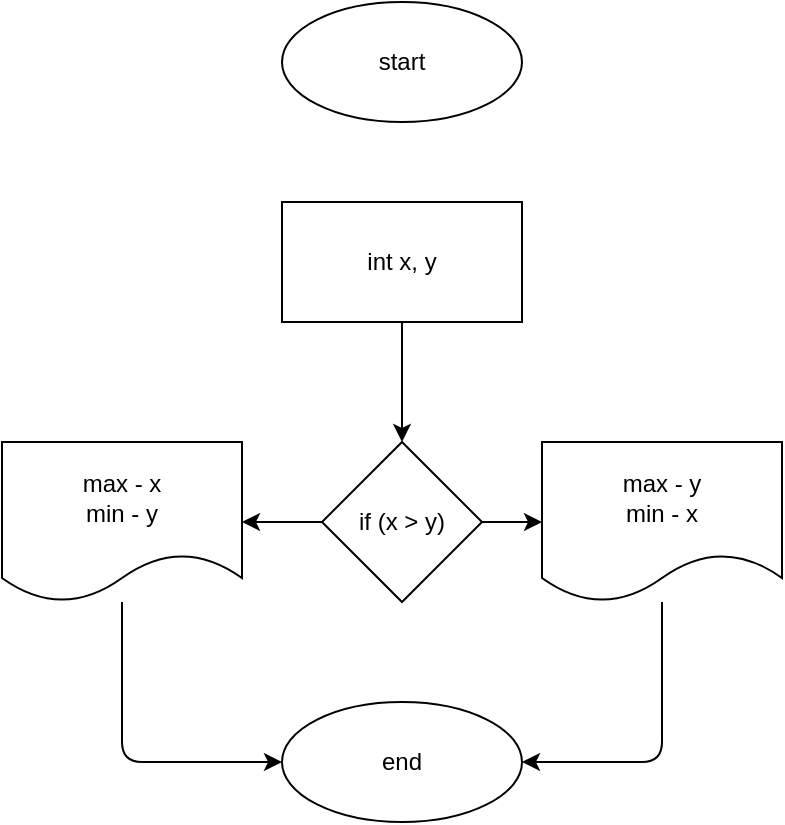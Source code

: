 <mxfile>
    <diagram id="Xlagct4x0g4bME68RO_c" name="Page-1">
        <mxGraphModel dx="1037" dy="306" grid="1" gridSize="10" guides="1" tooltips="1" connect="1" arrows="1" fold="1" page="1" pageScale="1" pageWidth="827" pageHeight="1169" math="0" shadow="0">
            <root>
                <mxCell id="0"/>
                <mxCell id="1" parent="0"/>
                <mxCell id="2" value="start" style="ellipse;whiteSpace=wrap;html=1;" vertex="1" parent="1">
                    <mxGeometry x="260" y="30" width="120" height="60" as="geometry"/>
                </mxCell>
                <mxCell id="5" style="edgeStyle=none;html=1;entryX=0.5;entryY=0;entryDx=0;entryDy=0;" edge="1" parent="1" source="3" target="4">
                    <mxGeometry relative="1" as="geometry"/>
                </mxCell>
                <mxCell id="3" value="int x, y" style="whiteSpace=wrap;html=1;" vertex="1" parent="1">
                    <mxGeometry x="260" y="130" width="120" height="60" as="geometry"/>
                </mxCell>
                <mxCell id="8" style="edgeStyle=none;html=1;" edge="1" parent="1" source="4" target="7">
                    <mxGeometry relative="1" as="geometry"/>
                </mxCell>
                <mxCell id="9" style="edgeStyle=none;html=1;" edge="1" parent="1" source="4" target="6">
                    <mxGeometry relative="1" as="geometry"/>
                </mxCell>
                <mxCell id="4" value="if (x &amp;gt; y)" style="rhombus;whiteSpace=wrap;html=1;" vertex="1" parent="1">
                    <mxGeometry x="280" y="250" width="80" height="80" as="geometry"/>
                </mxCell>
                <mxCell id="12" style="edgeStyle=none;html=1;entryX=0;entryY=0.5;entryDx=0;entryDy=0;" edge="1" parent="1" source="6" target="10">
                    <mxGeometry relative="1" as="geometry">
                        <Array as="points">
                            <mxPoint x="180" y="410"/>
                        </Array>
                    </mxGeometry>
                </mxCell>
                <mxCell id="6" value="max - x&lt;br&gt;min - y" style="shape=document;whiteSpace=wrap;html=1;boundedLbl=1;" vertex="1" parent="1">
                    <mxGeometry x="120" y="250" width="120" height="80" as="geometry"/>
                </mxCell>
                <mxCell id="11" style="edgeStyle=none;html=1;entryX=1;entryY=0.5;entryDx=0;entryDy=0;" edge="1" parent="1" source="7" target="10">
                    <mxGeometry relative="1" as="geometry">
                        <Array as="points">
                            <mxPoint x="450" y="410"/>
                        </Array>
                    </mxGeometry>
                </mxCell>
                <mxCell id="7" value="max - y&lt;br&gt;min - x" style="shape=document;whiteSpace=wrap;html=1;boundedLbl=1;" vertex="1" parent="1">
                    <mxGeometry x="390" y="250" width="120" height="80" as="geometry"/>
                </mxCell>
                <mxCell id="10" value="end" style="ellipse;whiteSpace=wrap;html=1;" vertex="1" parent="1">
                    <mxGeometry x="260" y="380" width="120" height="60" as="geometry"/>
                </mxCell>
            </root>
        </mxGraphModel>
    </diagram>
</mxfile>